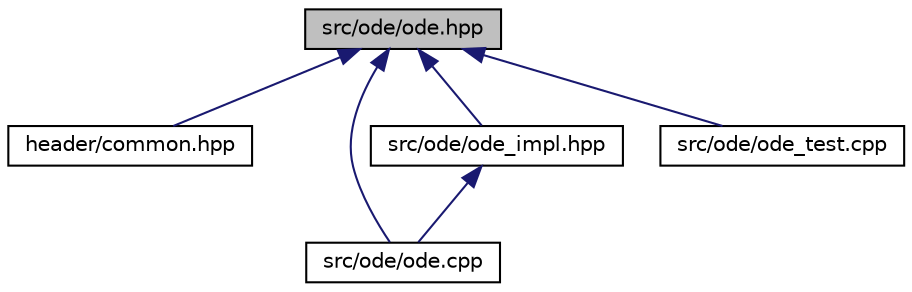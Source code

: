 digraph "src/ode/ode.hpp"
{
 // LATEX_PDF_SIZE
  edge [fontname="Helvetica",fontsize="10",labelfontname="Helvetica",labelfontsize="10"];
  node [fontname="Helvetica",fontsize="10",shape=record];
  Node1 [label="src/ode/ode.hpp",height=0.2,width=0.4,color="black", fillcolor="grey75", style="filled", fontcolor="black",tooltip=" "];
  Node1 -> Node2 [dir="back",color="midnightblue",fontsize="10",style="solid"];
  Node2 [label="header/common.hpp",height=0.2,width=0.4,color="black", fillcolor="white", style="filled",URL="$common_8hpp.html",tooltip=" "];
  Node1 -> Node3 [dir="back",color="midnightblue",fontsize="10",style="solid"];
  Node3 [label="src/ode/ode.cpp",height=0.2,width=0.4,color="black", fillcolor="white", style="filled",URL="$ode_8cpp.html",tooltip=" "];
  Node1 -> Node4 [dir="back",color="midnightblue",fontsize="10",style="solid"];
  Node4 [label="src/ode/ode_impl.hpp",height=0.2,width=0.4,color="black", fillcolor="white", style="filled",URL="$ode__impl_8hpp.html",tooltip=" "];
  Node4 -> Node3 [dir="back",color="midnightblue",fontsize="10",style="solid"];
  Node1 -> Node5 [dir="back",color="midnightblue",fontsize="10",style="solid"];
  Node5 [label="src/ode/ode_test.cpp",height=0.2,width=0.4,color="black", fillcolor="white", style="filled",URL="$ode__test_8cpp.html",tooltip=" "];
}
